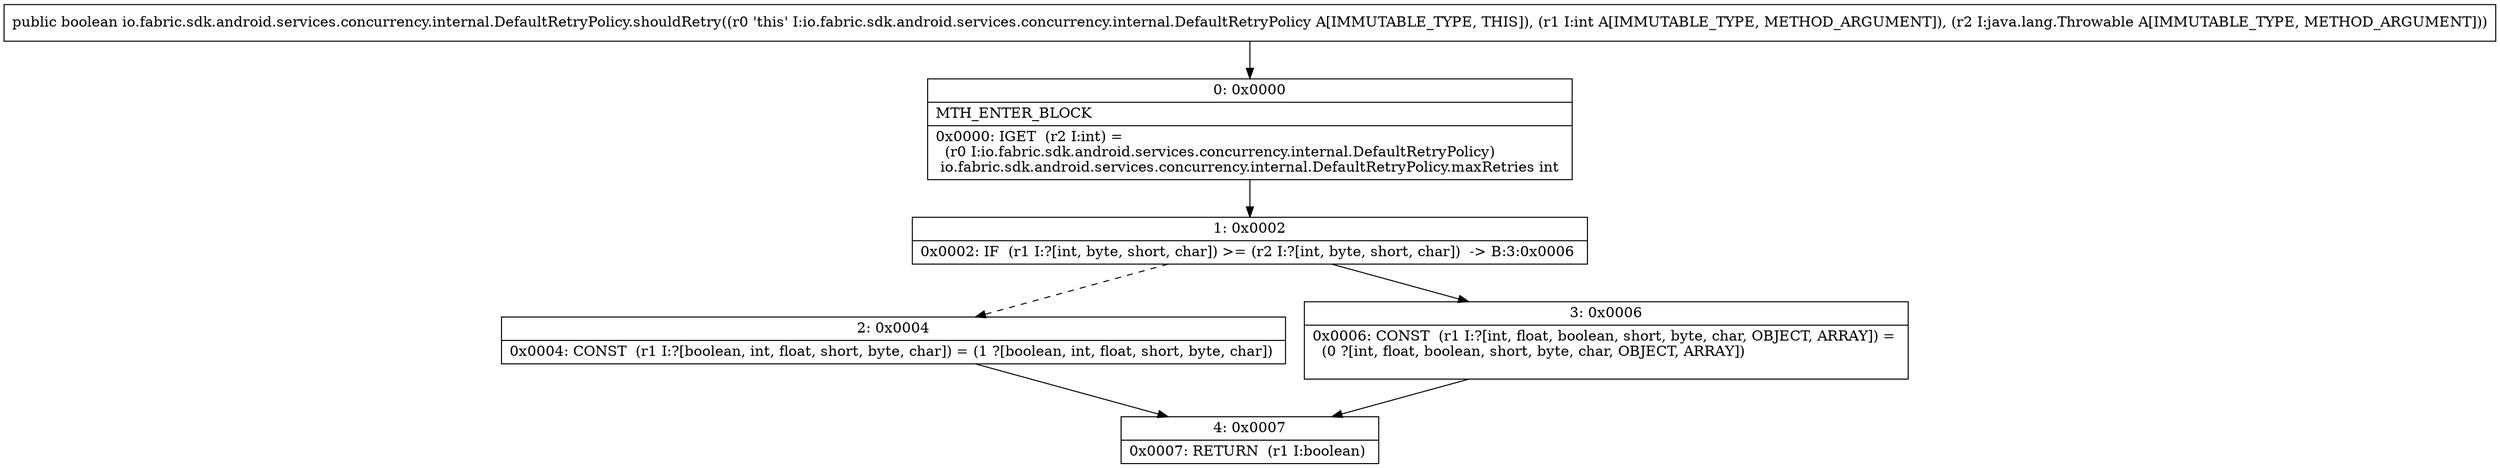 digraph "CFG forio.fabric.sdk.android.services.concurrency.internal.DefaultRetryPolicy.shouldRetry(ILjava\/lang\/Throwable;)Z" {
Node_0 [shape=record,label="{0\:\ 0x0000|MTH_ENTER_BLOCK\l|0x0000: IGET  (r2 I:int) = \l  (r0 I:io.fabric.sdk.android.services.concurrency.internal.DefaultRetryPolicy)\l io.fabric.sdk.android.services.concurrency.internal.DefaultRetryPolicy.maxRetries int \l}"];
Node_1 [shape=record,label="{1\:\ 0x0002|0x0002: IF  (r1 I:?[int, byte, short, char]) \>= (r2 I:?[int, byte, short, char])  \-\> B:3:0x0006 \l}"];
Node_2 [shape=record,label="{2\:\ 0x0004|0x0004: CONST  (r1 I:?[boolean, int, float, short, byte, char]) = (1 ?[boolean, int, float, short, byte, char]) \l}"];
Node_3 [shape=record,label="{3\:\ 0x0006|0x0006: CONST  (r1 I:?[int, float, boolean, short, byte, char, OBJECT, ARRAY]) = \l  (0 ?[int, float, boolean, short, byte, char, OBJECT, ARRAY])\l \l}"];
Node_4 [shape=record,label="{4\:\ 0x0007|0x0007: RETURN  (r1 I:boolean) \l}"];
MethodNode[shape=record,label="{public boolean io.fabric.sdk.android.services.concurrency.internal.DefaultRetryPolicy.shouldRetry((r0 'this' I:io.fabric.sdk.android.services.concurrency.internal.DefaultRetryPolicy A[IMMUTABLE_TYPE, THIS]), (r1 I:int A[IMMUTABLE_TYPE, METHOD_ARGUMENT]), (r2 I:java.lang.Throwable A[IMMUTABLE_TYPE, METHOD_ARGUMENT])) }"];
MethodNode -> Node_0;
Node_0 -> Node_1;
Node_1 -> Node_2[style=dashed];
Node_1 -> Node_3;
Node_2 -> Node_4;
Node_3 -> Node_4;
}

